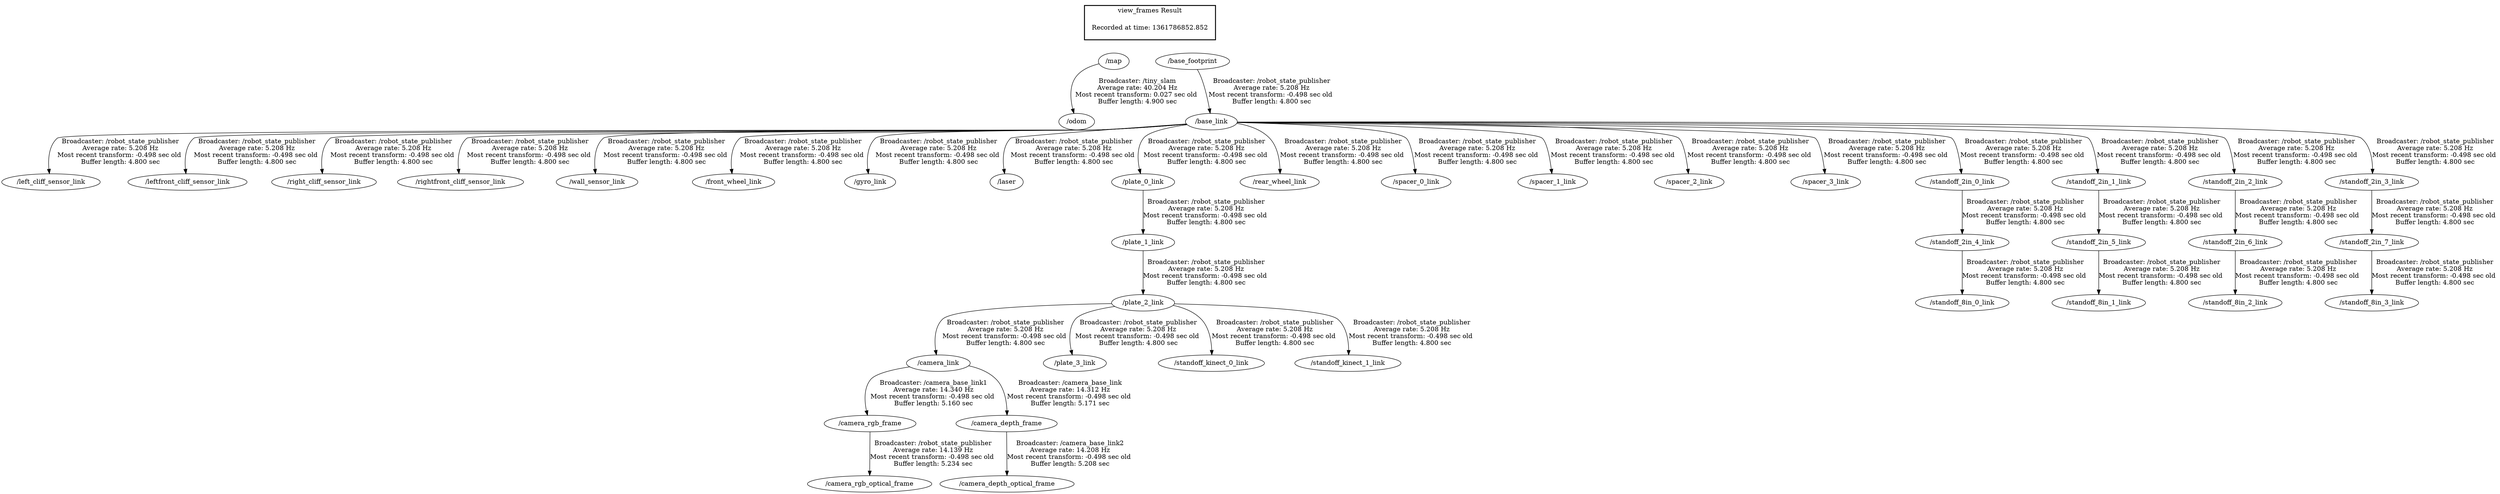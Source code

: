 digraph G {
"/map" -> "/odom"[label="Broadcaster: /tiny_slam\nAverage rate: 40.204 Hz\nMost recent transform: 0.027 sec old \nBuffer length: 4.900 sec\n"];
"/camera_rgb_frame" -> "/camera_rgb_optical_frame"[label="Broadcaster: /robot_state_publisher\nAverage rate: 14.139 Hz\nMost recent transform: -0.498 sec old \nBuffer length: 5.234 sec\n"];
"/camera_link" -> "/camera_rgb_frame"[label="Broadcaster: /camera_base_link1\nAverage rate: 14.340 Hz\nMost recent transform: -0.498 sec old \nBuffer length: 5.160 sec\n"];
"/camera_depth_frame" -> "/camera_depth_optical_frame"[label="Broadcaster: /camera_base_link2\nAverage rate: 14.208 Hz\nMost recent transform: -0.498 sec old \nBuffer length: 5.208 sec\n"];
"/camera_link" -> "/camera_depth_frame"[label="Broadcaster: /camera_base_link\nAverage rate: 14.312 Hz\nMost recent transform: -0.498 sec old \nBuffer length: 5.171 sec\n"];
"/plate_2_link" -> "/camera_link"[label="Broadcaster: /robot_state_publisher\nAverage rate: 5.208 Hz\nMost recent transform: -0.498 sec old \nBuffer length: 4.800 sec\n"];
"/plate_1_link" -> "/plate_2_link"[label="Broadcaster: /robot_state_publisher\nAverage rate: 5.208 Hz\nMost recent transform: -0.498 sec old \nBuffer length: 4.800 sec\n"];
"/base_footprint" -> "/base_link"[label="Broadcaster: /robot_state_publisher\nAverage rate: 5.208 Hz\nMost recent transform: -0.498 sec old \nBuffer length: 4.800 sec\n"];
"/base_link" -> "/left_cliff_sensor_link"[label="Broadcaster: /robot_state_publisher\nAverage rate: 5.208 Hz\nMost recent transform: -0.498 sec old \nBuffer length: 4.800 sec\n"];
"/base_link" -> "/leftfront_cliff_sensor_link"[label="Broadcaster: /robot_state_publisher\nAverage rate: 5.208 Hz\nMost recent transform: -0.498 sec old \nBuffer length: 4.800 sec\n"];
"/base_link" -> "/right_cliff_sensor_link"[label="Broadcaster: /robot_state_publisher\nAverage rate: 5.208 Hz\nMost recent transform: -0.498 sec old \nBuffer length: 4.800 sec\n"];
"/base_link" -> "/rightfront_cliff_sensor_link"[label="Broadcaster: /robot_state_publisher\nAverage rate: 5.208 Hz\nMost recent transform: -0.498 sec old \nBuffer length: 4.800 sec\n"];
"/base_link" -> "/wall_sensor_link"[label="Broadcaster: /robot_state_publisher\nAverage rate: 5.208 Hz\nMost recent transform: -0.498 sec old \nBuffer length: 4.800 sec\n"];
"/base_link" -> "/front_wheel_link"[label="Broadcaster: /robot_state_publisher\nAverage rate: 5.208 Hz\nMost recent transform: -0.498 sec old \nBuffer length: 4.800 sec\n"];
"/base_link" -> "/gyro_link"[label="Broadcaster: /robot_state_publisher\nAverage rate: 5.208 Hz\nMost recent transform: -0.498 sec old \nBuffer length: 4.800 sec\n"];
"/base_link" -> "/laser"[label="Broadcaster: /robot_state_publisher\nAverage rate: 5.208 Hz\nMost recent transform: -0.498 sec old \nBuffer length: 4.800 sec\n"];
"/base_link" -> "/plate_0_link"[label="Broadcaster: /robot_state_publisher\nAverage rate: 5.208 Hz\nMost recent transform: -0.498 sec old \nBuffer length: 4.800 sec\n"];
"/plate_0_link" -> "/plate_1_link"[label="Broadcaster: /robot_state_publisher\nAverage rate: 5.208 Hz\nMost recent transform: -0.498 sec old \nBuffer length: 4.800 sec\n"];
"/plate_2_link" -> "/plate_3_link"[label="Broadcaster: /robot_state_publisher\nAverage rate: 5.208 Hz\nMost recent transform: -0.498 sec old \nBuffer length: 4.800 sec\n"];
"/base_link" -> "/rear_wheel_link"[label="Broadcaster: /robot_state_publisher\nAverage rate: 5.208 Hz\nMost recent transform: -0.498 sec old \nBuffer length: 4.800 sec\n"];
"/base_link" -> "/spacer_0_link"[label="Broadcaster: /robot_state_publisher\nAverage rate: 5.208 Hz\nMost recent transform: -0.498 sec old \nBuffer length: 4.800 sec\n"];
"/base_link" -> "/spacer_1_link"[label="Broadcaster: /robot_state_publisher\nAverage rate: 5.208 Hz\nMost recent transform: -0.498 sec old \nBuffer length: 4.800 sec\n"];
"/base_link" -> "/spacer_2_link"[label="Broadcaster: /robot_state_publisher\nAverage rate: 5.208 Hz\nMost recent transform: -0.498 sec old \nBuffer length: 4.800 sec\n"];
"/base_link" -> "/spacer_3_link"[label="Broadcaster: /robot_state_publisher\nAverage rate: 5.208 Hz\nMost recent transform: -0.498 sec old \nBuffer length: 4.800 sec\n"];
"/base_link" -> "/standoff_2in_0_link"[label="Broadcaster: /robot_state_publisher\nAverage rate: 5.208 Hz\nMost recent transform: -0.498 sec old \nBuffer length: 4.800 sec\n"];
"/base_link" -> "/standoff_2in_1_link"[label="Broadcaster: /robot_state_publisher\nAverage rate: 5.208 Hz\nMost recent transform: -0.498 sec old \nBuffer length: 4.800 sec\n"];
"/base_link" -> "/standoff_2in_2_link"[label="Broadcaster: /robot_state_publisher\nAverage rate: 5.208 Hz\nMost recent transform: -0.498 sec old \nBuffer length: 4.800 sec\n"];
"/base_link" -> "/standoff_2in_3_link"[label="Broadcaster: /robot_state_publisher\nAverage rate: 5.208 Hz\nMost recent transform: -0.498 sec old \nBuffer length: 4.800 sec\n"];
"/standoff_2in_0_link" -> "/standoff_2in_4_link"[label="Broadcaster: /robot_state_publisher\nAverage rate: 5.208 Hz\nMost recent transform: -0.498 sec old \nBuffer length: 4.800 sec\n"];
"/standoff_2in_1_link" -> "/standoff_2in_5_link"[label="Broadcaster: /robot_state_publisher\nAverage rate: 5.208 Hz\nMost recent transform: -0.498 sec old \nBuffer length: 4.800 sec\n"];
"/standoff_2in_2_link" -> "/standoff_2in_6_link"[label="Broadcaster: /robot_state_publisher\nAverage rate: 5.208 Hz\nMost recent transform: -0.498 sec old \nBuffer length: 4.800 sec\n"];
"/standoff_2in_3_link" -> "/standoff_2in_7_link"[label="Broadcaster: /robot_state_publisher\nAverage rate: 5.208 Hz\nMost recent transform: -0.498 sec old \nBuffer length: 4.800 sec\n"];
"/standoff_2in_4_link" -> "/standoff_8in_0_link"[label="Broadcaster: /robot_state_publisher\nAverage rate: 5.208 Hz\nMost recent transform: -0.498 sec old \nBuffer length: 4.800 sec\n"];
"/standoff_2in_5_link" -> "/standoff_8in_1_link"[label="Broadcaster: /robot_state_publisher\nAverage rate: 5.208 Hz\nMost recent transform: -0.498 sec old \nBuffer length: 4.800 sec\n"];
"/standoff_2in_6_link" -> "/standoff_8in_2_link"[label="Broadcaster: /robot_state_publisher\nAverage rate: 5.208 Hz\nMost recent transform: -0.498 sec old \nBuffer length: 4.800 sec\n"];
"/standoff_2in_7_link" -> "/standoff_8in_3_link"[label="Broadcaster: /robot_state_publisher\nAverage rate: 5.208 Hz\nMost recent transform: -0.498 sec old \nBuffer length: 4.800 sec\n"];
"/plate_2_link" -> "/standoff_kinect_0_link"[label="Broadcaster: /robot_state_publisher\nAverage rate: 5.208 Hz\nMost recent transform: -0.498 sec old \nBuffer length: 4.800 sec\n"];
"/plate_2_link" -> "/standoff_kinect_1_link"[label="Broadcaster: /robot_state_publisher\nAverage rate: 5.208 Hz\nMost recent transform: -0.498 sec old \nBuffer length: 4.800 sec\n"];
edge [style=invis];
 subgraph cluster_legend { style=bold; color=black; label ="view_frames Result";
"Recorded at time: 1361786852.852"[ shape=plaintext ] ;
 }->"/map";
edge [style=invis];
 subgraph cluster_legend { style=bold; color=black; label ="view_frames Result";
"Recorded at time: 1361786852.852"[ shape=plaintext ] ;
 }->"/base_footprint";
}